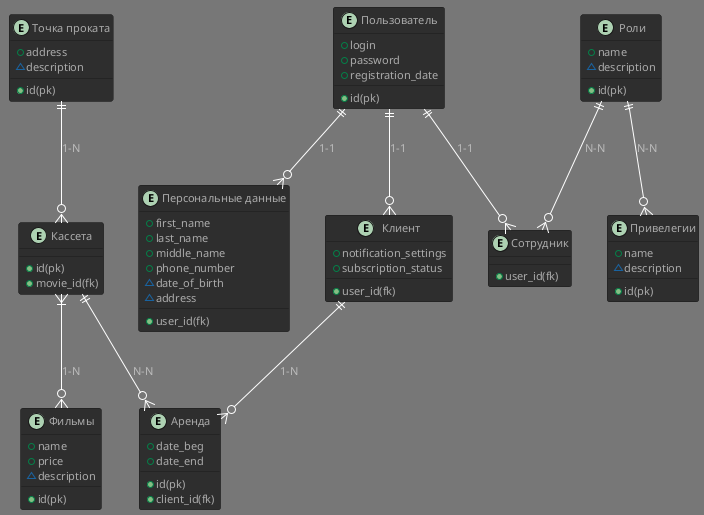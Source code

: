 @startuml
!theme reddress-darkblue

entity "Пользователь" as user {
  +id(pk)
  +login
  +password
  +registration_date
} 

entity "Персональные данные" as personal_data {
  +first_name
  +last_name
  +middle_name
  +phone_number
  ~date_of_birth
  ~address
  +user_id(fk)
}

entity "Роли" as role {
  +id(pk)
  +name
  ~description
}

entity "Привелегии" as privilege {
  +id(pk)
  +name
  ~description
}

entity "Фильмы" as movie {
  +id(pk)
  +name
  +price
  ~description
}

entity "Кассета" as tape {
  +id(pk)
  +movie_id(fk)
}

entity "Клиент" as client {
  +user_id(fk)
  +notification_settings
  +subscription_status
}

entity "Аренда" as rent {
  +id(pk)
  +date_beg
  +date_end
  +client_id(fk)
}

entity "Точка проката" as rental_store {
  +id(pk)
  +address
  ~description
}

entity "Сотрудник" as employee {
  +user_id(fk)
}

user ||--o{ personal_data : 1-1
user ||--o{ client : 1-1
user ||--o{ employee : 1-1
client ||--o{ rent : 1-N
role ||--o{ privilege : N-N
role ||--o{ employee : N-N
tape ||--o{ rent : N-N
tape }|--o{ movie : 1-N
rental_store ||--o{ tape : 1-N


@enduml